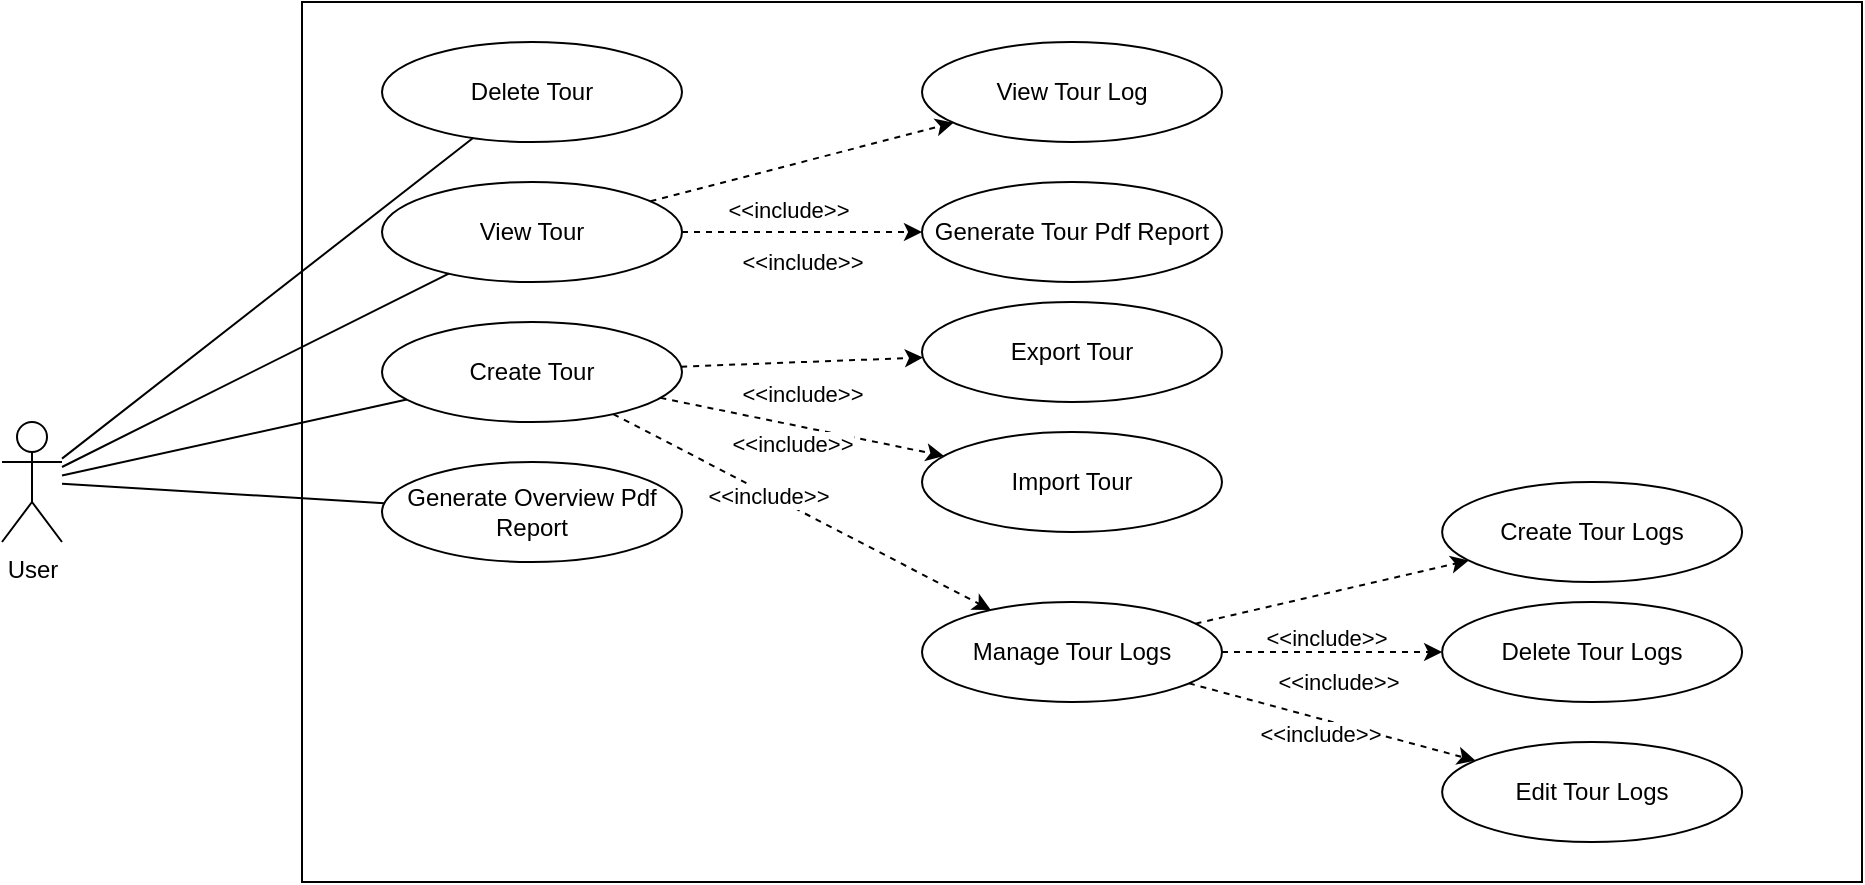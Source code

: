 <mxfile version="18.0.6" type="device"><diagram id="C3h_7yhy7cXvGZCPTpuf" name="Seite-1"><mxGraphModel dx="1102" dy="857" grid="1" gridSize="10" guides="1" tooltips="1" connect="1" arrows="1" fold="1" page="1" pageScale="1" pageWidth="827" pageHeight="1169" math="0" shadow="0"><root><mxCell id="0"/><mxCell id="1" parent="0"/><mxCell id="KXYcQjlEqTwF4pQ_3Mdi-1" value="" style="rounded=0;whiteSpace=wrap;html=1;" vertex="1" parent="1"><mxGeometry x="260" y="80" width="780" height="440" as="geometry"/></mxCell><mxCell id="KXYcQjlEqTwF4pQ_3Mdi-2" value="User" style="shape=umlActor;verticalLabelPosition=bottom;verticalAlign=top;html=1;outlineConnect=0;fillColor=none;" vertex="1" parent="1"><mxGeometry x="110" y="290" width="30" height="60" as="geometry"/></mxCell><mxCell id="KXYcQjlEqTwF4pQ_3Mdi-3" value="Create Tour" style="ellipse;whiteSpace=wrap;html=1;fillColor=default;" vertex="1" parent="1"><mxGeometry x="300" y="240" width="150" height="50" as="geometry"/></mxCell><mxCell id="KXYcQjlEqTwF4pQ_3Mdi-4" value="View Tour" style="ellipse;whiteSpace=wrap;html=1;fillColor=default;" vertex="1" parent="1"><mxGeometry x="300" y="170" width="150" height="50" as="geometry"/></mxCell><mxCell id="KXYcQjlEqTwF4pQ_3Mdi-5" value="Delete Tour" style="ellipse;whiteSpace=wrap;html=1;fillColor=default;" vertex="1" parent="1"><mxGeometry x="300" y="100" width="150" height="50" as="geometry"/></mxCell><mxCell id="KXYcQjlEqTwF4pQ_3Mdi-6" value="Generate Tour Pdf Report" style="ellipse;whiteSpace=wrap;html=1;fillColor=default;" vertex="1" parent="1"><mxGeometry x="570" y="170" width="150" height="50" as="geometry"/></mxCell><mxCell id="KXYcQjlEqTwF4pQ_3Mdi-8" value="Generate Overview Pdf Report" style="ellipse;whiteSpace=wrap;html=1;fillColor=default;" vertex="1" parent="1"><mxGeometry x="300" y="310" width="150" height="50" as="geometry"/></mxCell><mxCell id="KXYcQjlEqTwF4pQ_3Mdi-9" value="" style="endArrow=none;html=1;rounded=0;endFill=0;" edge="1" parent="1" source="KXYcQjlEqTwF4pQ_3Mdi-2" target="KXYcQjlEqTwF4pQ_3Mdi-5"><mxGeometry width="50" height="50" relative="1" as="geometry"><mxPoint x="390" y="460" as="sourcePoint"/><mxPoint x="440" y="410" as="targetPoint"/></mxGeometry></mxCell><mxCell id="KXYcQjlEqTwF4pQ_3Mdi-10" value="" style="endArrow=none;html=1;rounded=0;endFill=0;" edge="1" parent="1" source="KXYcQjlEqTwF4pQ_3Mdi-2" target="KXYcQjlEqTwF4pQ_3Mdi-4"><mxGeometry width="50" height="50" relative="1" as="geometry"><mxPoint x="150" y="318.3" as="sourcePoint"/><mxPoint x="355.527" y="157.989" as="targetPoint"/></mxGeometry></mxCell><mxCell id="KXYcQjlEqTwF4pQ_3Mdi-11" value="" style="endArrow=none;html=1;rounded=0;endFill=0;" edge="1" parent="1" source="KXYcQjlEqTwF4pQ_3Mdi-2" target="KXYcQjlEqTwF4pQ_3Mdi-3"><mxGeometry width="50" height="50" relative="1" as="geometry"><mxPoint x="150" y="322.5" as="sourcePoint"/><mxPoint x="343.397" y="225.801" as="targetPoint"/></mxGeometry></mxCell><mxCell id="KXYcQjlEqTwF4pQ_3Mdi-12" value="" style="endArrow=classic;html=1;rounded=0;dashed=1;" edge="1" parent="1" source="KXYcQjlEqTwF4pQ_3Mdi-4" target="KXYcQjlEqTwF4pQ_3Mdi-6"><mxGeometry width="50" height="50" relative="1" as="geometry"><mxPoint x="150" y="322.5" as="sourcePoint"/><mxPoint x="343.397" y="225.801" as="targetPoint"/></mxGeometry></mxCell><mxCell id="KXYcQjlEqTwF4pQ_3Mdi-13" value="&amp;lt;&amp;lt;include&amp;gt;&amp;gt;" style="edgeLabel;html=1;align=center;verticalAlign=middle;resizable=0;points=[];" vertex="1" connectable="0" parent="KXYcQjlEqTwF4pQ_3Mdi-12"><mxGeometry x="-0.467" y="-2" relative="1" as="geometry"><mxPoint x="28" y="13" as="offset"/></mxGeometry></mxCell><mxCell id="KXYcQjlEqTwF4pQ_3Mdi-15" value="" style="endArrow=none;html=1;rounded=0;endFill=0;" edge="1" parent="1" source="KXYcQjlEqTwF4pQ_3Mdi-2" target="KXYcQjlEqTwF4pQ_3Mdi-8"><mxGeometry width="50" height="50" relative="1" as="geometry"><mxPoint x="150" y="326.7" as="sourcePoint"/><mxPoint x="322.404" y="288.771" as="targetPoint"/></mxGeometry></mxCell><mxCell id="KXYcQjlEqTwF4pQ_3Mdi-16" value="Export Tour" style="ellipse;whiteSpace=wrap;html=1;fillColor=default;" vertex="1" parent="1"><mxGeometry x="570" y="230" width="150" height="50" as="geometry"/></mxCell><mxCell id="KXYcQjlEqTwF4pQ_3Mdi-17" value="" style="endArrow=classic;html=1;rounded=0;dashed=1;" edge="1" parent="1" source="KXYcQjlEqTwF4pQ_3Mdi-3" target="KXYcQjlEqTwF4pQ_3Mdi-16"><mxGeometry width="50" height="50" relative="1" as="geometry"><mxPoint x="460" y="205" as="sourcePoint"/><mxPoint x="580" y="205" as="targetPoint"/></mxGeometry></mxCell><mxCell id="KXYcQjlEqTwF4pQ_3Mdi-18" value="&amp;lt;&amp;lt;include&amp;gt;&amp;gt;" style="edgeLabel;html=1;align=center;verticalAlign=middle;resizable=0;points=[];" vertex="1" connectable="0" parent="KXYcQjlEqTwF4pQ_3Mdi-17"><mxGeometry x="-0.467" y="-2" relative="1" as="geometry"><mxPoint x="28" y="13" as="offset"/></mxGeometry></mxCell><mxCell id="KXYcQjlEqTwF4pQ_3Mdi-19" value="Import Tour" style="ellipse;whiteSpace=wrap;html=1;fillColor=default;" vertex="1" parent="1"><mxGeometry x="570" y="295" width="150" height="50" as="geometry"/></mxCell><mxCell id="KXYcQjlEqTwF4pQ_3Mdi-20" value="" style="endArrow=classic;html=1;rounded=0;dashed=1;" edge="1" parent="1" source="KXYcQjlEqTwF4pQ_3Mdi-3" target="KXYcQjlEqTwF4pQ_3Mdi-19"><mxGeometry width="50" height="50" relative="1" as="geometry"><mxPoint x="459.569" y="272.323" as="sourcePoint"/><mxPoint x="580.459" y="267.761" as="targetPoint"/></mxGeometry></mxCell><mxCell id="KXYcQjlEqTwF4pQ_3Mdi-21" value="&amp;lt;&amp;lt;include&amp;gt;&amp;gt;" style="edgeLabel;html=1;align=center;verticalAlign=middle;resizable=0;points=[];" vertex="1" connectable="0" parent="KXYcQjlEqTwF4pQ_3Mdi-20"><mxGeometry x="-0.467" y="-2" relative="1" as="geometry"><mxPoint x="28" y="13" as="offset"/></mxGeometry></mxCell><mxCell id="KXYcQjlEqTwF4pQ_3Mdi-22" value="Manage Tour Logs" style="ellipse;whiteSpace=wrap;html=1;fillColor=default;" vertex="1" parent="1"><mxGeometry x="570" y="380" width="150" height="50" as="geometry"/></mxCell><mxCell id="KXYcQjlEqTwF4pQ_3Mdi-23" value="" style="endArrow=classic;html=1;rounded=0;dashed=1;" edge="1" parent="1" source="KXYcQjlEqTwF4pQ_3Mdi-3" target="KXYcQjlEqTwF4pQ_3Mdi-22"><mxGeometry width="50" height="50" relative="1" as="geometry"><mxPoint x="449.395" y="287.816" as="sourcePoint"/><mxPoint x="591.004" y="316.964" as="targetPoint"/></mxGeometry></mxCell><mxCell id="KXYcQjlEqTwF4pQ_3Mdi-24" value="&amp;lt;&amp;lt;include&amp;gt;&amp;gt;" style="edgeLabel;html=1;align=center;verticalAlign=middle;resizable=0;points=[];" vertex="1" connectable="0" parent="KXYcQjlEqTwF4pQ_3Mdi-23"><mxGeometry x="-0.467" y="-2" relative="1" as="geometry"><mxPoint x="28" y="13" as="offset"/></mxGeometry></mxCell><mxCell id="KXYcQjlEqTwF4pQ_3Mdi-25" value="View Tour Log" style="ellipse;whiteSpace=wrap;html=1;fillColor=default;" vertex="1" parent="1"><mxGeometry x="570" y="100" width="150" height="50" as="geometry"/></mxCell><mxCell id="KXYcQjlEqTwF4pQ_3Mdi-26" value="" style="endArrow=classic;html=1;rounded=0;dashed=1;" edge="1" parent="1" source="KXYcQjlEqTwF4pQ_3Mdi-4" target="KXYcQjlEqTwF4pQ_3Mdi-25"><mxGeometry width="50" height="50" relative="1" as="geometry"><mxPoint x="425.736" y="295.991" as="sourcePoint"/><mxPoint x="614.443" y="393.971" as="targetPoint"/></mxGeometry></mxCell><mxCell id="KXYcQjlEqTwF4pQ_3Mdi-27" value="&amp;lt;&amp;lt;include&amp;gt;&amp;gt;" style="edgeLabel;html=1;align=center;verticalAlign=middle;resizable=0;points=[];" vertex="1" connectable="0" parent="KXYcQjlEqTwF4pQ_3Mdi-26"><mxGeometry x="-0.467" y="-2" relative="1" as="geometry"><mxPoint x="28" y="13" as="offset"/></mxGeometry></mxCell><mxCell id="KXYcQjlEqTwF4pQ_3Mdi-28" value="Delete Tour Logs" style="ellipse;whiteSpace=wrap;html=1;fillColor=default;" vertex="1" parent="1"><mxGeometry x="830.06" y="380" width="150" height="50" as="geometry"/></mxCell><mxCell id="KXYcQjlEqTwF4pQ_3Mdi-29" value="Create Tour Logs" style="ellipse;whiteSpace=wrap;html=1;fillColor=default;" vertex="1" parent="1"><mxGeometry x="830.06" y="320" width="150" height="50" as="geometry"/></mxCell><mxCell id="KXYcQjlEqTwF4pQ_3Mdi-30" value="Edit Tour Logs" style="ellipse;whiteSpace=wrap;html=1;fillColor=default;" vertex="1" parent="1"><mxGeometry x="830.06" y="450" width="150" height="50" as="geometry"/></mxCell><mxCell id="KXYcQjlEqTwF4pQ_3Mdi-31" value="" style="endArrow=classic;html=1;rounded=0;dashed=1;" edge="1" parent="1" source="KXYcQjlEqTwF4pQ_3Mdi-22" target="KXYcQjlEqTwF4pQ_3Mdi-29"><mxGeometry width="50" height="50" relative="1" as="geometry"><mxPoint x="425.736" y="295.991" as="sourcePoint"/><mxPoint x="614.443" y="393.971" as="targetPoint"/></mxGeometry></mxCell><mxCell id="KXYcQjlEqTwF4pQ_3Mdi-32" value="&amp;lt;&amp;lt;include&amp;gt;&amp;gt;" style="edgeLabel;html=1;align=center;verticalAlign=middle;resizable=0;points=[];" vertex="1" connectable="0" parent="KXYcQjlEqTwF4pQ_3Mdi-31"><mxGeometry x="-0.467" y="-2" relative="1" as="geometry"><mxPoint x="28" y="13" as="offset"/></mxGeometry></mxCell><mxCell id="KXYcQjlEqTwF4pQ_3Mdi-33" value="" style="endArrow=classic;html=1;rounded=0;dashed=1;" edge="1" parent="1" source="KXYcQjlEqTwF4pQ_3Mdi-22" target="KXYcQjlEqTwF4pQ_3Mdi-30"><mxGeometry width="50" height="50" relative="1" as="geometry"><mxPoint x="710.863" y="398.319" as="sourcePoint"/><mxPoint x="799.253" y="371.724" as="targetPoint"/></mxGeometry></mxCell><mxCell id="KXYcQjlEqTwF4pQ_3Mdi-34" value="&amp;lt;&amp;lt;include&amp;gt;&amp;gt;" style="edgeLabel;html=1;align=center;verticalAlign=middle;resizable=0;points=[];" vertex="1" connectable="0" parent="KXYcQjlEqTwF4pQ_3Mdi-33"><mxGeometry x="-0.467" y="-2" relative="1" as="geometry"><mxPoint x="28" y="13" as="offset"/></mxGeometry></mxCell><mxCell id="KXYcQjlEqTwF4pQ_3Mdi-35" value="" style="endArrow=classic;html=1;rounded=0;dashed=1;" edge="1" parent="1" source="KXYcQjlEqTwF4pQ_3Mdi-22" target="KXYcQjlEqTwF4pQ_3Mdi-28"><mxGeometry width="50" height="50" relative="1" as="geometry"><mxPoint x="720.863" y="408.319" as="sourcePoint"/><mxPoint x="809.253" y="381.724" as="targetPoint"/></mxGeometry></mxCell><mxCell id="KXYcQjlEqTwF4pQ_3Mdi-36" value="&amp;lt;&amp;lt;include&amp;gt;&amp;gt;" style="edgeLabel;html=1;align=center;verticalAlign=middle;resizable=0;points=[];" vertex="1" connectable="0" parent="KXYcQjlEqTwF4pQ_3Mdi-35"><mxGeometry x="-0.467" y="-2" relative="1" as="geometry"><mxPoint x="28" y="13" as="offset"/></mxGeometry></mxCell></root></mxGraphModel></diagram></mxfile>